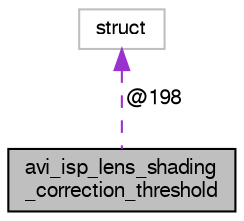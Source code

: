 digraph "avi_isp_lens_shading_correction_threshold"
{
  edge [fontname="FreeSans",fontsize="10",labelfontname="FreeSans",labelfontsize="10"];
  node [fontname="FreeSans",fontsize="10",shape=record];
  Node1 [label="avi_isp_lens_shading\l_correction_threshold",height=0.2,width=0.4,color="black", fillcolor="grey75", style="filled", fontcolor="black"];
  Node2 -> Node1 [dir="back",color="darkorchid3",fontsize="10",style="dashed",label=" @198" ,fontname="FreeSans"];
  Node2 [label="struct",height=0.2,width=0.4,color="grey75", fillcolor="white", style="filled"];
}
